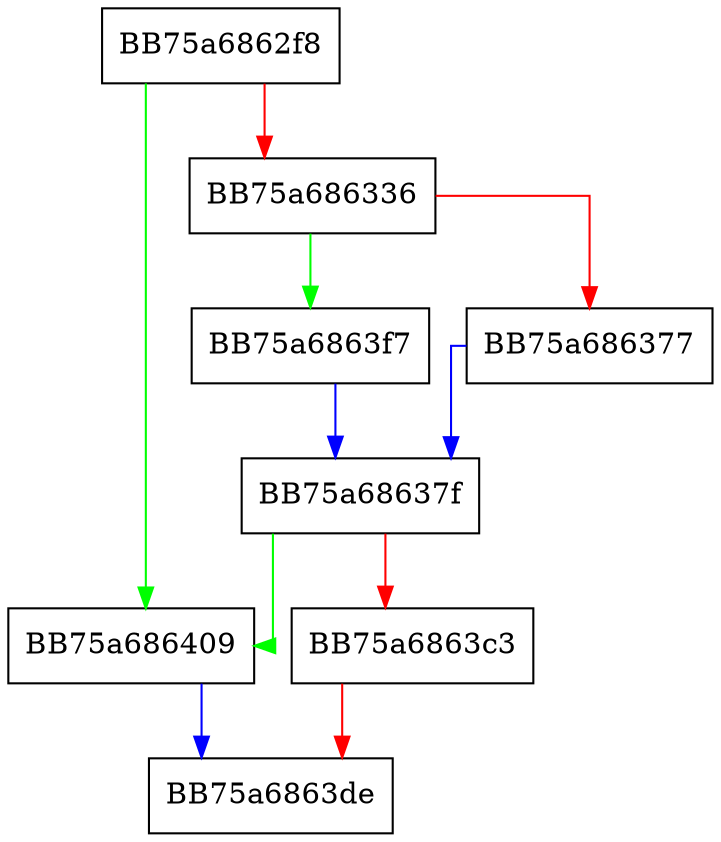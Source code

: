 digraph pushWhileStmtTree {
  node [shape="box"];
  graph [splines=ortho];
  BB75a6862f8 -> BB75a686409 [color="green"];
  BB75a6862f8 -> BB75a686336 [color="red"];
  BB75a686336 -> BB75a6863f7 [color="green"];
  BB75a686336 -> BB75a686377 [color="red"];
  BB75a686377 -> BB75a68637f [color="blue"];
  BB75a68637f -> BB75a686409 [color="green"];
  BB75a68637f -> BB75a6863c3 [color="red"];
  BB75a6863c3 -> BB75a6863de [color="red"];
  BB75a6863f7 -> BB75a68637f [color="blue"];
  BB75a686409 -> BB75a6863de [color="blue"];
}